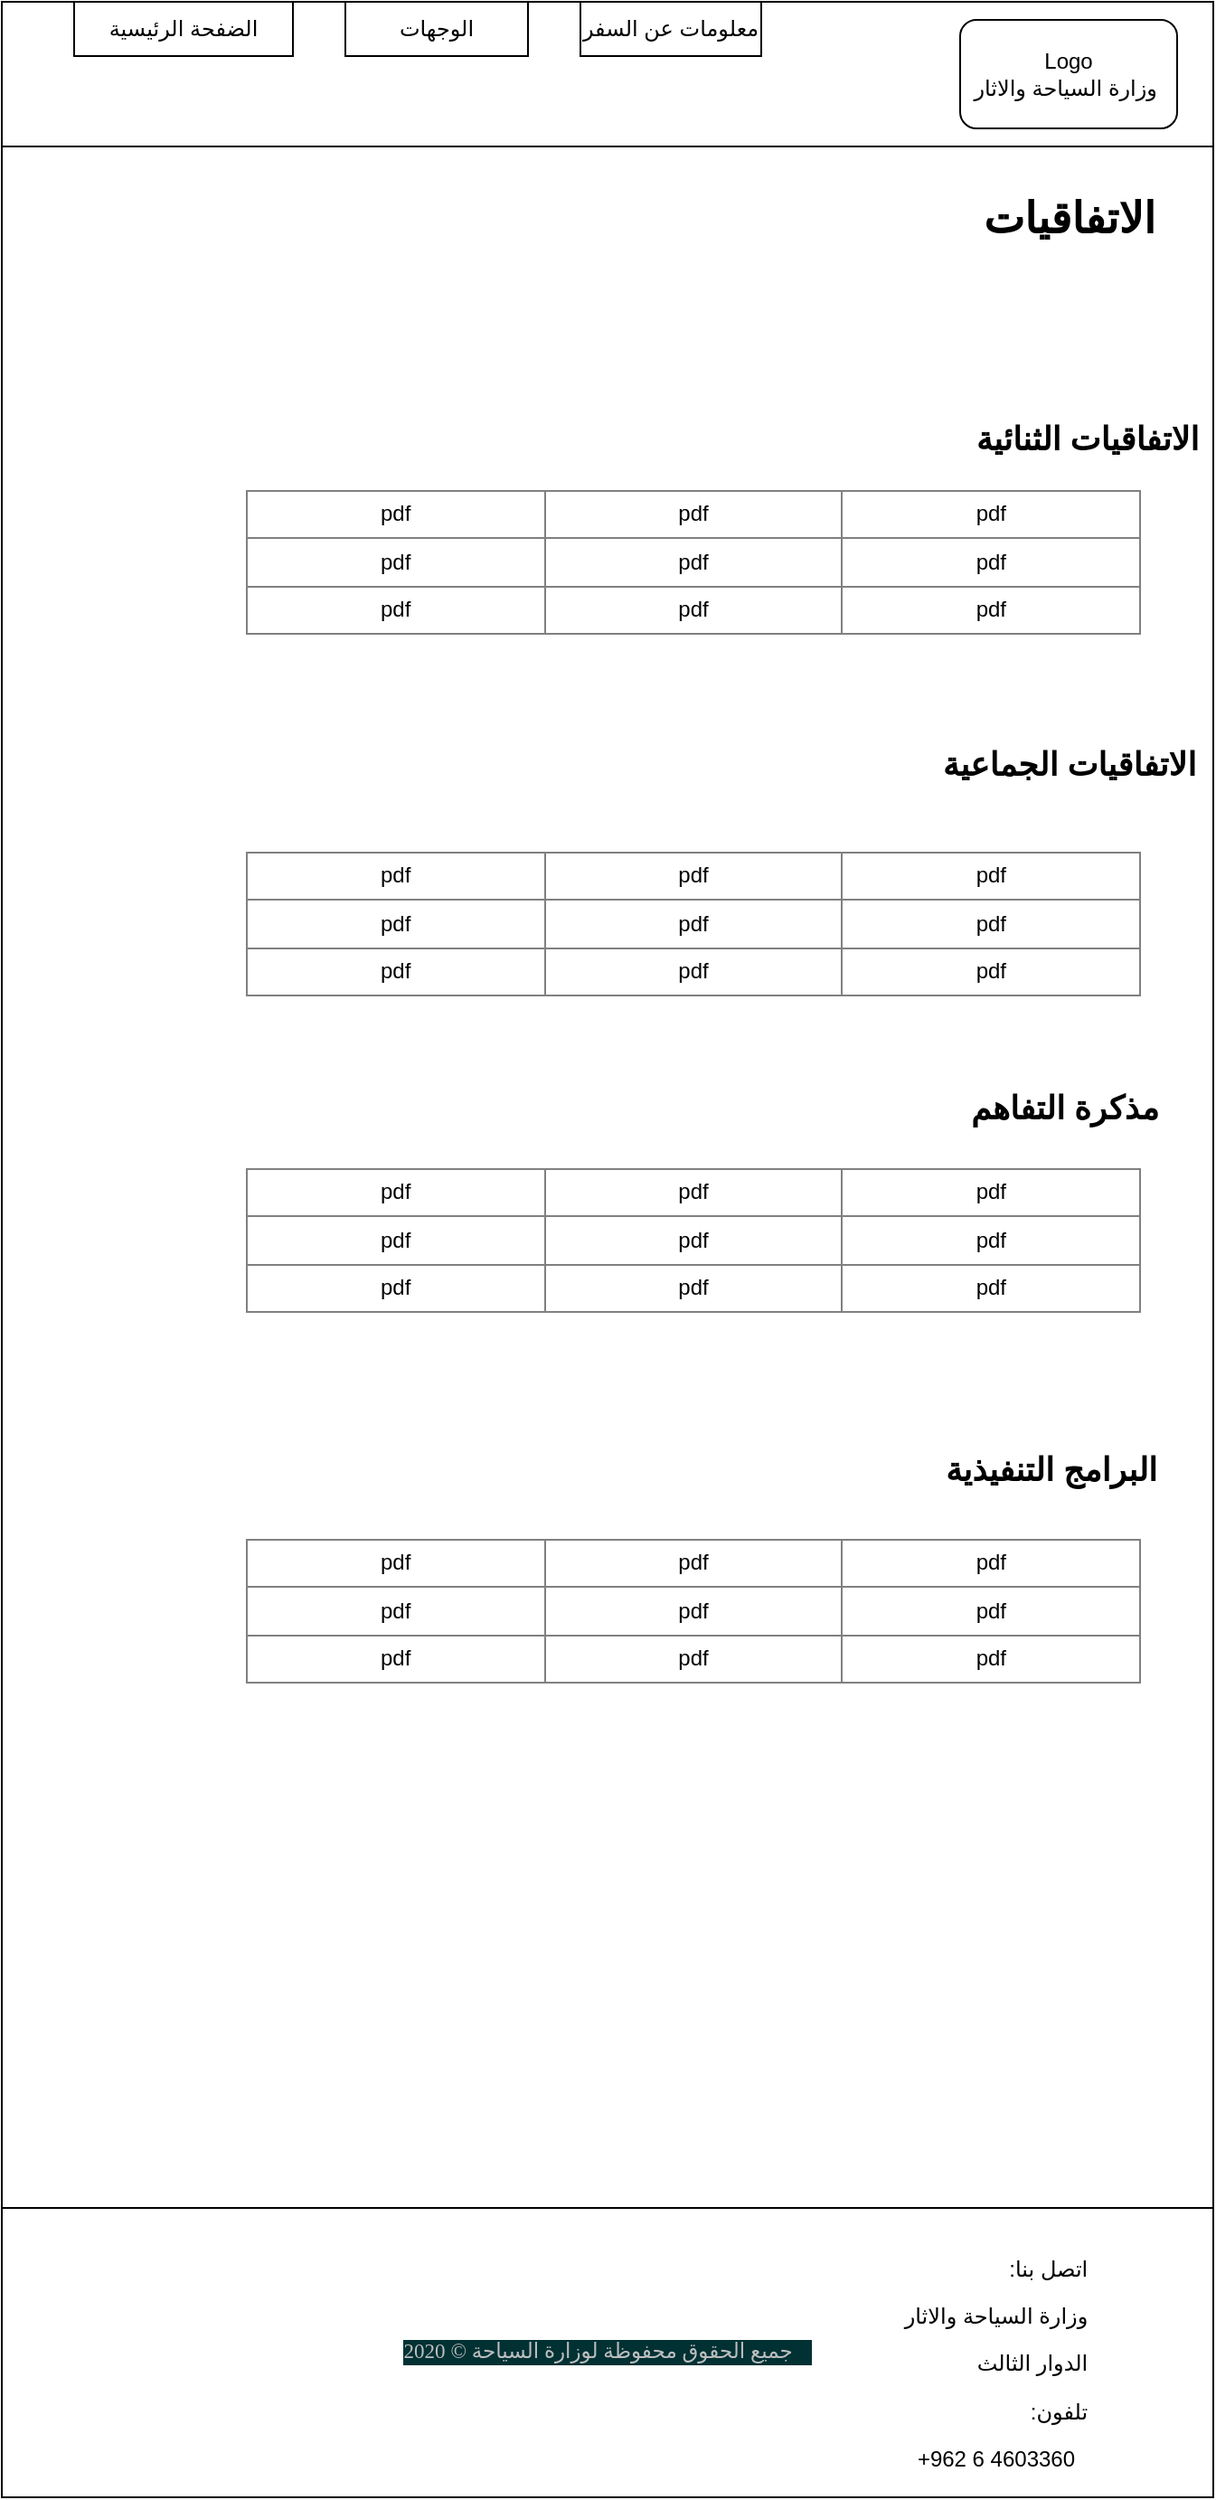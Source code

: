 <mxfile version="13.6.2" type="device"><diagram id="XvKc9bxvqDjwVStSoDVF" name="Page-1"><mxGraphModel dx="1865" dy="499" grid="1" gridSize="10" guides="1" tooltips="1" connect="1" arrows="1" fold="1" page="1" pageScale="1" pageWidth="827" pageHeight="1169" math="0" shadow="0"><root><mxCell id="0"/><mxCell id="1" parent="0"/><mxCell id="ylqiAjsGc--oYASTGtbw-1" value="" style="rounded=0;whiteSpace=wrap;html=1;" parent="1" vertex="1"><mxGeometry x="-40" y="100" width="670" height="1370" as="geometry"/></mxCell><mxCell id="ylqiAjsGc--oYASTGtbw-2" value="" style="rounded=0;whiteSpace=wrap;html=1;" parent="1" vertex="1"><mxGeometry x="-40" y="100" width="670" height="80" as="geometry"/></mxCell><mxCell id="ylqiAjsGc--oYASTGtbw-3" value="الضفحة الرئيسية" style="rounded=0;whiteSpace=wrap;html=1;" parent="1" vertex="1"><mxGeometry y="100" width="121" height="30" as="geometry"/></mxCell><mxCell id="ylqiAjsGc--oYASTGtbw-4" value="معلومات عن السفر" style="rounded=0;whiteSpace=wrap;html=1;" parent="1" vertex="1"><mxGeometry x="280" y="100" width="100" height="30" as="geometry"/></mxCell><mxCell id="ylqiAjsGc--oYASTGtbw-5" value="الوجهات" style="rounded=0;whiteSpace=wrap;html=1;" parent="1" vertex="1"><mxGeometry x="150" y="100" width="101" height="30" as="geometry"/></mxCell><mxCell id="ylqiAjsGc--oYASTGtbw-6" value="Logo&lt;br&gt;وزارة السياحة والاثار&amp;nbsp;" style="rounded=1;whiteSpace=wrap;html=1;" parent="1" vertex="1"><mxGeometry x="490" y="110" width="120" height="60" as="geometry"/></mxCell><mxCell id="ylqiAjsGc--oYASTGtbw-20" value="&lt;table border=&quot;1&quot; width=&quot;100%&quot; style=&quot;width: 100% ; height: 100% ; border-collapse: collapse&quot;&gt;&lt;tbody&gt;&lt;tr&gt;&lt;td align=&quot;center&quot;&gt;pdf&lt;/td&gt;&lt;td align=&quot;center&quot;&gt;pdf&lt;/td&gt;&lt;td align=&quot;center&quot;&gt;pdf&lt;/td&gt;&lt;/tr&gt;&lt;tr&gt;&lt;td align=&quot;center&quot;&gt;pdf&lt;/td&gt;&lt;td align=&quot;center&quot;&gt;pdf&lt;/td&gt;&lt;td align=&quot;center&quot;&gt;pdf&lt;/td&gt;&lt;/tr&gt;&lt;tr&gt;&lt;td align=&quot;center&quot;&gt;pdf&lt;/td&gt;&lt;td align=&quot;center&quot;&gt;pdf&lt;/td&gt;&lt;td align=&quot;center&quot;&gt;pdf&lt;/td&gt;&lt;/tr&gt;&lt;/tbody&gt;&lt;/table&gt;" style="text;html=1;strokeColor=none;fillColor=none;overflow=fill;" parent="1" vertex="1"><mxGeometry x="95" y="370" width="495" height="80" as="geometry"/></mxCell><mxCell id="ylqiAjsGc--oYASTGtbw-21" value="الاتفاقيات" style="text;strokeColor=none;fillColor=none;html=1;fontSize=24;fontStyle=1;verticalAlign=middle;align=center;" parent="1" vertex="1"><mxGeometry x="500" y="200" width="100" height="40" as="geometry"/></mxCell><mxCell id="ylqiAjsGc--oYASTGtbw-22" value="&lt;div class=&quot;sct-copyright&quot; style=&quot;box-sizing: border-box ; color: rgb(189 , 190 , 192) ; float: right ; padding-left: 0px ; padding-right: 0.9em ; font-family: &amp;#34;newfont&amp;#34; ; font-size: 11.52px ; text-align: left ; background-color: rgb(1 , 49 , 51)&quot;&gt;جميع الحقوق محفوظة لوزارة السياحة ©&amp;nbsp;2020&lt;/div&gt;&lt;div&gt;&lt;br&gt;&lt;/div&gt;" style="rounded=0;whiteSpace=wrap;html=1;" parent="1" vertex="1"><mxGeometry x="-40" y="1320" width="670" height="160" as="geometry"/></mxCell><mxCell id="ylqiAjsGc--oYASTGtbw-23" value="&lt;p class=&quot;MsoNormal&quot; align=&quot;right&quot; style=&quot;text-align: right&quot;&gt;&lt;span lang=&quot;AR-SA&quot; dir=&quot;RTL&quot; style=&quot;font-family: &amp;#34;arial&amp;#34; , sans-serif&quot;&gt;&lt;span style=&quot;background-color: rgb(255 , 255 , 255)&quot;&gt;اتصل بنا:&lt;/span&gt;&lt;span style=&quot;background-color: yellow&quot;&gt;&lt;/span&gt;&lt;/span&gt;&lt;/p&gt;&lt;p class=&quot;MsoNormal&quot; align=&quot;right&quot; style=&quot;text-align: right&quot;&gt;&lt;span lang=&quot;AR-SA&quot; dir=&quot;RTL&quot; style=&quot;font-family: &amp;#34;arial&amp;#34; , sans-serif&quot;&gt;&lt;span style=&quot;background-color: rgb(255 , 255 , 255)&quot;&gt;وزارة السياحة والاثار&lt;/span&gt;&lt;/span&gt;&lt;/p&gt;&lt;p class=&quot;MsoNormal&quot; align=&quot;right&quot; style=&quot;text-align: right&quot;&gt;&lt;span lang=&quot;AR-SA&quot; dir=&quot;RTL&quot; style=&quot;font-family: &amp;#34;arial&amp;#34; , sans-serif&quot;&gt;&lt;span style=&quot;background-color: rgb(255 , 255 , 255)&quot;&gt;الدوار الثالث&amp;nbsp;&lt;/span&gt;&lt;/span&gt;&lt;/p&gt;&lt;p class=&quot;MsoNormal&quot; align=&quot;right&quot; style=&quot;text-align: right&quot;&gt;&lt;span lang=&quot;AR-SA&quot; dir=&quot;RTL&quot; style=&quot;font-family: &amp;#34;arial&amp;#34; , sans-serif&quot;&gt;&lt;span style=&quot;background-color: rgb(255 , 255 , 255)&quot;&gt;تلفون:&lt;/span&gt;&lt;/span&gt;&lt;/p&gt;&lt;span style=&quot;line-height: 107% ; font-family: &amp;#34;arial&amp;#34; , sans-serif&quot;&gt;&lt;font style=&quot;font-size: 12px&quot;&gt;+962 6 4603360&lt;/font&gt;&lt;/span&gt;" style="text;html=1;strokeColor=none;fillColor=none;align=center;verticalAlign=middle;whiteSpace=wrap;rounded=0;" parent="1" vertex="1"><mxGeometry x="430" y="1335" width="160" height="130" as="geometry"/></mxCell><mxCell id="clX9frbz1B6sVqZcihLC-1" value="&lt;font style=&quot;font-size: 18px&quot;&gt;الاتفاقيات الثنائية&lt;/font&gt;" style="text;strokeColor=none;fillColor=none;html=1;fontSize=24;fontStyle=1;verticalAlign=middle;align=center;" parent="1" vertex="1"><mxGeometry x="510" y="320" width="100" height="40" as="geometry"/></mxCell><mxCell id="clX9frbz1B6sVqZcihLC-2" value="&lt;font style=&quot;font-size: 18px&quot;&gt;الاتفاقيات الجماعية&lt;/font&gt;" style="text;strokeColor=none;fillColor=none;html=1;fontSize=24;fontStyle=1;verticalAlign=middle;align=center;" parent="1" vertex="1"><mxGeometry x="500" y="500" width="100" height="40" as="geometry"/></mxCell><mxCell id="clX9frbz1B6sVqZcihLC-3" value="&lt;table border=&quot;1&quot; width=&quot;100%&quot; style=&quot;width: 100% ; height: 100% ; border-collapse: collapse&quot;&gt;&lt;tbody&gt;&lt;tr&gt;&lt;td align=&quot;center&quot;&gt;pdf&lt;/td&gt;&lt;td align=&quot;center&quot;&gt;pdf&lt;/td&gt;&lt;td align=&quot;center&quot;&gt;pdf&lt;/td&gt;&lt;/tr&gt;&lt;tr&gt;&lt;td align=&quot;center&quot;&gt;pdf&lt;/td&gt;&lt;td align=&quot;center&quot;&gt;pdf&lt;/td&gt;&lt;td align=&quot;center&quot;&gt;pdf&lt;/td&gt;&lt;/tr&gt;&lt;tr&gt;&lt;td align=&quot;center&quot;&gt;pdf&lt;/td&gt;&lt;td align=&quot;center&quot;&gt;pdf&lt;/td&gt;&lt;td align=&quot;center&quot;&gt;pdf&lt;/td&gt;&lt;/tr&gt;&lt;/tbody&gt;&lt;/table&gt;" style="text;html=1;strokeColor=none;fillColor=none;overflow=fill;" parent="1" vertex="1"><mxGeometry x="95" y="570" width="495" height="80" as="geometry"/></mxCell><mxCell id="clX9frbz1B6sVqZcihLC-4" value="&lt;span style=&quot;font-size: 18px&quot;&gt;مذكرة التفاهم&amp;nbsp;&lt;/span&gt;" style="text;strokeColor=none;fillColor=none;html=1;fontSize=24;fontStyle=1;verticalAlign=middle;align=center;" parent="1" vertex="1"><mxGeometry x="500" y="690" width="100" height="40" as="geometry"/></mxCell><mxCell id="clX9frbz1B6sVqZcihLC-5" value="&lt;table border=&quot;1&quot; width=&quot;100%&quot; style=&quot;width: 100% ; height: 100% ; border-collapse: collapse&quot;&gt;&lt;tbody&gt;&lt;tr&gt;&lt;td align=&quot;center&quot;&gt;pdf&lt;/td&gt;&lt;td align=&quot;center&quot;&gt;pdf&lt;/td&gt;&lt;td align=&quot;center&quot;&gt;pdf&lt;/td&gt;&lt;/tr&gt;&lt;tr&gt;&lt;td align=&quot;center&quot;&gt;pdf&lt;/td&gt;&lt;td align=&quot;center&quot;&gt;pdf&lt;/td&gt;&lt;td align=&quot;center&quot;&gt;pdf&lt;/td&gt;&lt;/tr&gt;&lt;tr&gt;&lt;td align=&quot;center&quot;&gt;pdf&lt;/td&gt;&lt;td align=&quot;center&quot;&gt;pdf&lt;/td&gt;&lt;td align=&quot;center&quot;&gt;pdf&lt;/td&gt;&lt;/tr&gt;&lt;/tbody&gt;&lt;/table&gt;" style="text;html=1;strokeColor=none;fillColor=none;overflow=fill;" parent="1" vertex="1"><mxGeometry x="95" y="745" width="495" height="80" as="geometry"/></mxCell><mxCell id="clX9frbz1B6sVqZcihLC-6" value="&lt;span style=&quot;font-size: 18px&quot;&gt;البرامج التنفيذية&lt;/span&gt;" style="text;strokeColor=none;fillColor=none;html=1;fontSize=24;fontStyle=1;verticalAlign=middle;align=center;" parent="1" vertex="1"><mxGeometry x="490" y="890" width="100" height="40" as="geometry"/></mxCell><mxCell id="clX9frbz1B6sVqZcihLC-7" value="&lt;table border=&quot;1&quot; width=&quot;100%&quot; style=&quot;width: 100% ; height: 100% ; border-collapse: collapse&quot;&gt;&lt;tbody&gt;&lt;tr&gt;&lt;td align=&quot;center&quot;&gt;pdf&lt;/td&gt;&lt;td align=&quot;center&quot;&gt;pdf&lt;/td&gt;&lt;td align=&quot;center&quot;&gt;pdf&lt;/td&gt;&lt;/tr&gt;&lt;tr&gt;&lt;td align=&quot;center&quot;&gt;pdf&lt;/td&gt;&lt;td align=&quot;center&quot;&gt;pdf&lt;/td&gt;&lt;td align=&quot;center&quot;&gt;pdf&lt;/td&gt;&lt;/tr&gt;&lt;tr&gt;&lt;td align=&quot;center&quot;&gt;pdf&lt;/td&gt;&lt;td align=&quot;center&quot;&gt;pdf&lt;/td&gt;&lt;td align=&quot;center&quot;&gt;pdf&lt;/td&gt;&lt;/tr&gt;&lt;/tbody&gt;&lt;/table&gt;" style="text;html=1;strokeColor=none;fillColor=none;overflow=fill;" parent="1" vertex="1"><mxGeometry x="95" y="950" width="495" height="80" as="geometry"/></mxCell></root></mxGraphModel></diagram></mxfile>